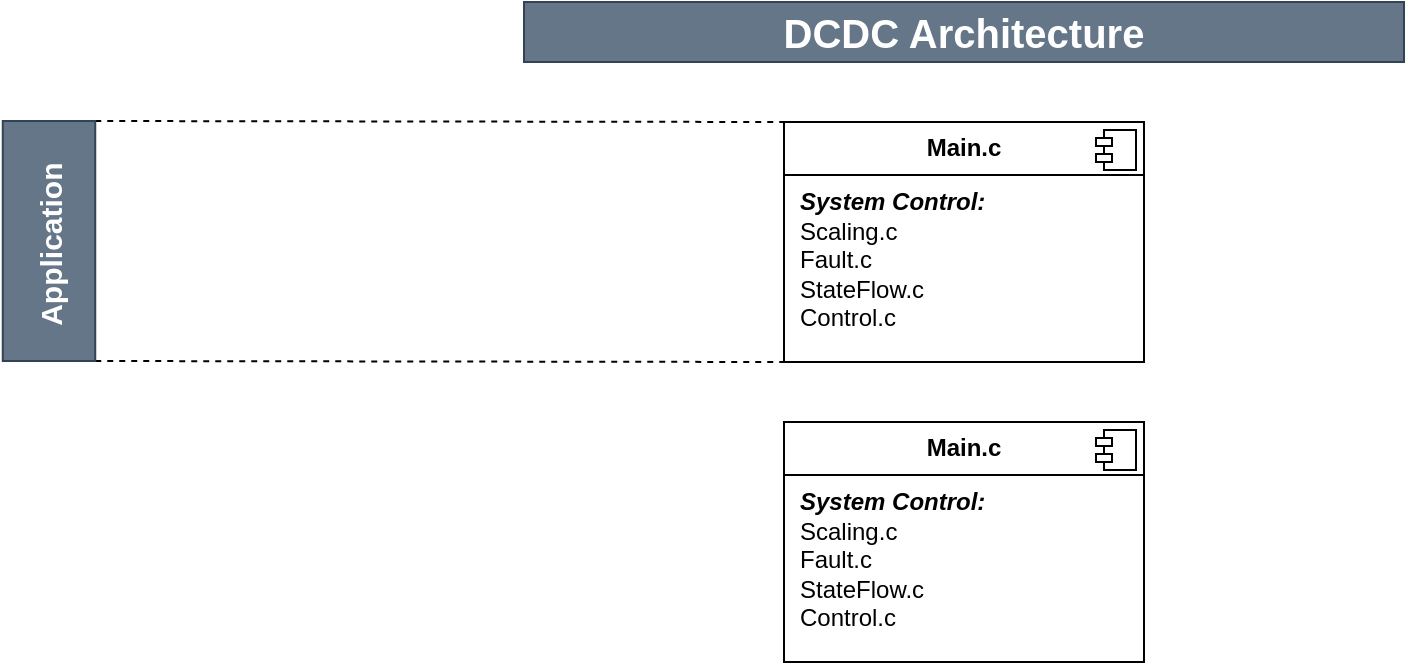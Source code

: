 <mxfile version="28.2.8">
  <diagram name="SystemArchitecture" id="zD8spriSL8IB__r1vqjs">
    <mxGraphModel dx="1678" dy="874" grid="1" gridSize="10" guides="1" tooltips="1" connect="1" arrows="1" fold="1" page="1" pageScale="1" pageWidth="1169" pageHeight="1654" math="0" shadow="0">
      <root>
        <mxCell id="0" />
        <mxCell id="1" parent="0" />
        <mxCell id="--Kc1-u7imaK9N0Lt6Lz-1" value="&lt;p style=&quot;margin:0px;margin-top:6px;text-align:center;&quot;&gt;&lt;b&gt;Main.c&lt;/b&gt;&lt;/p&gt;&lt;hr size=&quot;1&quot; style=&quot;border-style:solid;&quot;&gt;&lt;p style=&quot;margin:0px;margin-left:8px;&quot;&gt;&lt;i&gt;&lt;b&gt;System Control:&lt;/b&gt;&lt;/i&gt;&lt;/p&gt;&lt;p style=&quot;margin:0px;margin-left:8px;&quot;&gt;Scaling.c&lt;/p&gt;&lt;p style=&quot;margin:0px;margin-left:8px;&quot;&gt;Fault.c&lt;/p&gt;&lt;p style=&quot;margin:0px;margin-left:8px;&quot;&gt;StateFlow.c&lt;/p&gt;&lt;p style=&quot;margin:0px;margin-left:8px;&quot;&gt;Control.c&lt;/p&gt;&lt;p style=&quot;margin:0px;margin-left:8px;&quot;&gt;&lt;br&gt;&lt;/p&gt;" style="align=left;overflow=fill;html=1;dropTarget=0;whiteSpace=wrap;" vertex="1" parent="1">
          <mxGeometry x="495" y="80" width="180" height="120" as="geometry" />
        </mxCell>
        <mxCell id="--Kc1-u7imaK9N0Lt6Lz-2" value="" style="shape=component;jettyWidth=8;jettyHeight=4;" vertex="1" parent="--Kc1-u7imaK9N0Lt6Lz-1">
          <mxGeometry x="1" width="20" height="20" relative="1" as="geometry">
            <mxPoint x="-24" y="4" as="offset" />
          </mxGeometry>
        </mxCell>
        <mxCell id="--Kc1-u7imaK9N0Lt6Lz-3" value="DCDC Architecture" style="text;html=1;whiteSpace=wrap;strokeColor=#314354;fillColor=light-dark(#647687, #171717);align=center;verticalAlign=middle;rounded=0;fontStyle=1;fontColor=light-dark(#ffffff, #ede9e9);fontSize=20;" vertex="1" parent="1">
          <mxGeometry x="365" y="20" width="440" height="30" as="geometry" />
        </mxCell>
        <mxCell id="--Kc1-u7imaK9N0Lt6Lz-4" value="&lt;p style=&quot;margin:0px;margin-top:6px;text-align:center;&quot;&gt;&lt;b&gt;Main.c&lt;/b&gt;&lt;/p&gt;&lt;hr size=&quot;1&quot; style=&quot;border-style:solid;&quot;&gt;&lt;p style=&quot;margin:0px;margin-left:8px;&quot;&gt;&lt;i&gt;&lt;b&gt;System Control:&lt;/b&gt;&lt;/i&gt;&lt;/p&gt;&lt;p style=&quot;margin:0px;margin-left:8px;&quot;&gt;Scaling.c&lt;/p&gt;&lt;p style=&quot;margin:0px;margin-left:8px;&quot;&gt;Fault.c&lt;/p&gt;&lt;p style=&quot;margin:0px;margin-left:8px;&quot;&gt;StateFlow.c&lt;/p&gt;&lt;p style=&quot;margin:0px;margin-left:8px;&quot;&gt;Control.c&lt;/p&gt;&lt;p style=&quot;margin:0px;margin-left:8px;&quot;&gt;&lt;br&gt;&lt;/p&gt;" style="align=left;overflow=fill;html=1;dropTarget=0;whiteSpace=wrap;" vertex="1" parent="1">
          <mxGeometry x="495" y="230" width="180" height="120" as="geometry" />
        </mxCell>
        <mxCell id="--Kc1-u7imaK9N0Lt6Lz-5" value="" style="shape=component;jettyWidth=8;jettyHeight=4;" vertex="1" parent="--Kc1-u7imaK9N0Lt6Lz-4">
          <mxGeometry x="1" width="20" height="20" relative="1" as="geometry">
            <mxPoint x="-24" y="4" as="offset" />
          </mxGeometry>
        </mxCell>
        <mxCell id="--Kc1-u7imaK9N0Lt6Lz-6" value="" style="endArrow=none;dashed=1;html=1;rounded=0;entryX=0;entryY=0;entryDx=0;entryDy=0;exitX=1;exitY=1;exitDx=0;exitDy=0;" edge="1" parent="1" source="--Kc1-u7imaK9N0Lt6Lz-8" target="--Kc1-u7imaK9N0Lt6Lz-1">
          <mxGeometry width="50" height="50" relative="1" as="geometry">
            <mxPoint x="120" y="80" as="sourcePoint" />
            <mxPoint x="610" y="370" as="targetPoint" />
          </mxGeometry>
        </mxCell>
        <mxCell id="--Kc1-u7imaK9N0Lt6Lz-7" value="" style="endArrow=none;dashed=1;html=1;rounded=0;entryX=0;entryY=0;entryDx=0;entryDy=0;exitX=0;exitY=1;exitDx=0;exitDy=0;" edge="1" parent="1" source="--Kc1-u7imaK9N0Lt6Lz-8">
          <mxGeometry width="50" height="50" relative="1" as="geometry">
            <mxPoint x="120" y="200" as="sourcePoint" />
            <mxPoint x="495" y="200" as="targetPoint" />
          </mxGeometry>
        </mxCell>
        <mxCell id="--Kc1-u7imaK9N0Lt6Lz-8" value="Application&amp;nbsp;" style="text;html=1;whiteSpace=wrap;strokeColor=#314354;fillColor=light-dark(#647687, #171717);align=center;verticalAlign=middle;rounded=0;fontStyle=1;fontColor=light-dark(#ffffff, #ede9e9);fontSize=15;rotation=-90;" vertex="1" parent="1">
          <mxGeometry x="67.5" y="116.38" width="120" height="46.25" as="geometry" />
        </mxCell>
      </root>
    </mxGraphModel>
  </diagram>
</mxfile>
